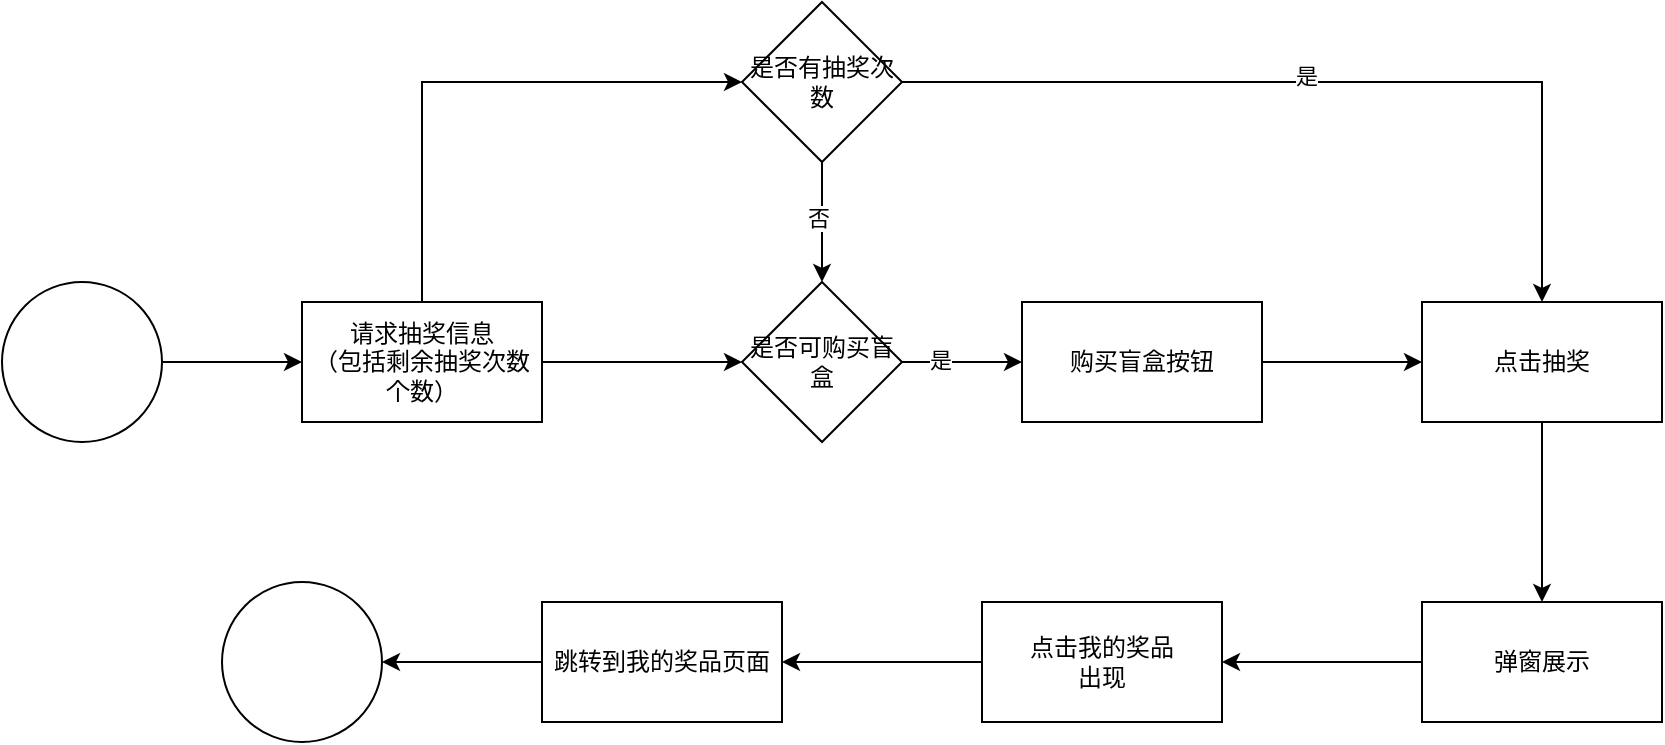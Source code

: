 <mxfile version="22.1.4" type="github">
  <diagram name="第 1 页" id="9A0r7dnNpsONwdFxk_Sk">
    <mxGraphModel dx="954" dy="610" grid="1" gridSize="10" guides="1" tooltips="1" connect="1" arrows="1" fold="1" page="1" pageScale="1" pageWidth="827" pageHeight="1169" math="0" shadow="0">
      <root>
        <mxCell id="0" />
        <mxCell id="1" parent="0" />
        <mxCell id="JUM3mchLXY36UFY5rgvh-5" value="" style="edgeStyle=orthogonalEdgeStyle;rounded=0;orthogonalLoop=1;jettySize=auto;html=1;" edge="1" parent="1" source="JUM3mchLXY36UFY5rgvh-1" target="JUM3mchLXY36UFY5rgvh-4">
          <mxGeometry relative="1" as="geometry" />
        </mxCell>
        <mxCell id="JUM3mchLXY36UFY5rgvh-26" style="edgeStyle=orthogonalEdgeStyle;rounded=0;orthogonalLoop=1;jettySize=auto;html=1;entryX=0;entryY=0.5;entryDx=0;entryDy=0;" edge="1" parent="1" source="JUM3mchLXY36UFY5rgvh-1" target="JUM3mchLXY36UFY5rgvh-20">
          <mxGeometry relative="1" as="geometry">
            <Array as="points">
              <mxPoint x="260" y="110" />
            </Array>
          </mxGeometry>
        </mxCell>
        <mxCell id="JUM3mchLXY36UFY5rgvh-1" value="请求抽奖信息&lt;br&gt;（包括剩余抽奖次数个数）" style="rounded=0;whiteSpace=wrap;html=1;" vertex="1" parent="1">
          <mxGeometry x="200" y="220" width="120" height="60" as="geometry" />
        </mxCell>
        <mxCell id="JUM3mchLXY36UFY5rgvh-7" value="" style="edgeStyle=orthogonalEdgeStyle;rounded=0;orthogonalLoop=1;jettySize=auto;html=1;" edge="1" parent="1" source="JUM3mchLXY36UFY5rgvh-4" target="JUM3mchLXY36UFY5rgvh-6">
          <mxGeometry relative="1" as="geometry" />
        </mxCell>
        <mxCell id="JUM3mchLXY36UFY5rgvh-8" value="是" style="edgeLabel;html=1;align=center;verticalAlign=middle;resizable=0;points=[];" vertex="1" connectable="0" parent="JUM3mchLXY36UFY5rgvh-7">
          <mxGeometry x="-0.367" y="1" relative="1" as="geometry">
            <mxPoint as="offset" />
          </mxGeometry>
        </mxCell>
        <mxCell id="JUM3mchLXY36UFY5rgvh-4" value="是否可购买盲盒" style="rhombus;whiteSpace=wrap;html=1;rounded=0;" vertex="1" parent="1">
          <mxGeometry x="420" y="210" width="80" height="80" as="geometry" />
        </mxCell>
        <mxCell id="JUM3mchLXY36UFY5rgvh-13" value="" style="edgeStyle=orthogonalEdgeStyle;rounded=0;orthogonalLoop=1;jettySize=auto;html=1;" edge="1" parent="1" source="JUM3mchLXY36UFY5rgvh-6" target="JUM3mchLXY36UFY5rgvh-12">
          <mxGeometry relative="1" as="geometry" />
        </mxCell>
        <mxCell id="JUM3mchLXY36UFY5rgvh-6" value="购买盲盒按钮" style="whiteSpace=wrap;html=1;rounded=0;" vertex="1" parent="1">
          <mxGeometry x="560" y="220" width="120" height="60" as="geometry" />
        </mxCell>
        <mxCell id="JUM3mchLXY36UFY5rgvh-15" value="" style="edgeStyle=orthogonalEdgeStyle;rounded=0;orthogonalLoop=1;jettySize=auto;html=1;" edge="1" parent="1" source="JUM3mchLXY36UFY5rgvh-12" target="JUM3mchLXY36UFY5rgvh-14">
          <mxGeometry relative="1" as="geometry" />
        </mxCell>
        <mxCell id="JUM3mchLXY36UFY5rgvh-12" value="点击抽奖" style="whiteSpace=wrap;html=1;rounded=0;" vertex="1" parent="1">
          <mxGeometry x="760" y="220" width="120" height="60" as="geometry" />
        </mxCell>
        <mxCell id="JUM3mchLXY36UFY5rgvh-17" value="" style="edgeStyle=orthogonalEdgeStyle;rounded=0;orthogonalLoop=1;jettySize=auto;html=1;" edge="1" parent="1" source="JUM3mchLXY36UFY5rgvh-14" target="JUM3mchLXY36UFY5rgvh-16">
          <mxGeometry relative="1" as="geometry" />
        </mxCell>
        <mxCell id="JUM3mchLXY36UFY5rgvh-14" value="弹窗展示" style="whiteSpace=wrap;html=1;rounded=0;" vertex="1" parent="1">
          <mxGeometry x="760" y="370" width="120" height="60" as="geometry" />
        </mxCell>
        <mxCell id="JUM3mchLXY36UFY5rgvh-19" value="" style="edgeStyle=orthogonalEdgeStyle;rounded=0;orthogonalLoop=1;jettySize=auto;html=1;" edge="1" parent="1" source="JUM3mchLXY36UFY5rgvh-16" target="JUM3mchLXY36UFY5rgvh-18">
          <mxGeometry relative="1" as="geometry" />
        </mxCell>
        <mxCell id="JUM3mchLXY36UFY5rgvh-16" value="点击我的奖品&lt;br&gt;出现" style="whiteSpace=wrap;html=1;rounded=0;" vertex="1" parent="1">
          <mxGeometry x="540" y="370" width="120" height="60" as="geometry" />
        </mxCell>
        <mxCell id="JUM3mchLXY36UFY5rgvh-34" style="edgeStyle=orthogonalEdgeStyle;rounded=0;orthogonalLoop=1;jettySize=auto;html=1;exitX=0;exitY=0.5;exitDx=0;exitDy=0;" edge="1" parent="1" source="JUM3mchLXY36UFY5rgvh-18" target="JUM3mchLXY36UFY5rgvh-33">
          <mxGeometry relative="1" as="geometry" />
        </mxCell>
        <mxCell id="JUM3mchLXY36UFY5rgvh-18" value="跳转到我的奖品页面" style="whiteSpace=wrap;html=1;rounded=0;" vertex="1" parent="1">
          <mxGeometry x="320" y="370" width="120" height="60" as="geometry" />
        </mxCell>
        <mxCell id="JUM3mchLXY36UFY5rgvh-24" style="edgeStyle=orthogonalEdgeStyle;rounded=0;orthogonalLoop=1;jettySize=auto;html=1;exitX=1;exitY=0.5;exitDx=0;exitDy=0;" edge="1" parent="1" source="JUM3mchLXY36UFY5rgvh-20" target="JUM3mchLXY36UFY5rgvh-12">
          <mxGeometry relative="1" as="geometry" />
        </mxCell>
        <mxCell id="JUM3mchLXY36UFY5rgvh-25" value="是" style="edgeLabel;html=1;align=center;verticalAlign=middle;resizable=0;points=[];" vertex="1" connectable="0" parent="JUM3mchLXY36UFY5rgvh-24">
          <mxGeometry x="-0.06" y="3" relative="1" as="geometry">
            <mxPoint as="offset" />
          </mxGeometry>
        </mxCell>
        <mxCell id="JUM3mchLXY36UFY5rgvh-27" style="edgeStyle=orthogonalEdgeStyle;rounded=0;orthogonalLoop=1;jettySize=auto;html=1;exitX=0.5;exitY=1;exitDx=0;exitDy=0;entryX=0.5;entryY=0;entryDx=0;entryDy=0;" edge="1" parent="1" source="JUM3mchLXY36UFY5rgvh-20" target="JUM3mchLXY36UFY5rgvh-4">
          <mxGeometry relative="1" as="geometry" />
        </mxCell>
        <mxCell id="JUM3mchLXY36UFY5rgvh-28" value="否" style="edgeLabel;html=1;align=center;verticalAlign=middle;resizable=0;points=[];" vertex="1" connectable="0" parent="JUM3mchLXY36UFY5rgvh-27">
          <mxGeometry x="-0.067" y="-2" relative="1" as="geometry">
            <mxPoint as="offset" />
          </mxGeometry>
        </mxCell>
        <mxCell id="JUM3mchLXY36UFY5rgvh-20" value="是否有抽奖次数" style="rhombus;whiteSpace=wrap;html=1;rounded=0;" vertex="1" parent="1">
          <mxGeometry x="420" y="70" width="80" height="80" as="geometry" />
        </mxCell>
        <mxCell id="JUM3mchLXY36UFY5rgvh-31" value="" style="edgeStyle=orthogonalEdgeStyle;rounded=0;orthogonalLoop=1;jettySize=auto;html=1;" edge="1" parent="1" source="JUM3mchLXY36UFY5rgvh-30" target="JUM3mchLXY36UFY5rgvh-1">
          <mxGeometry relative="1" as="geometry" />
        </mxCell>
        <mxCell id="JUM3mchLXY36UFY5rgvh-30" value="" style="ellipse;whiteSpace=wrap;html=1;aspect=fixed;" vertex="1" parent="1">
          <mxGeometry x="50" y="210" width="80" height="80" as="geometry" />
        </mxCell>
        <mxCell id="JUM3mchLXY36UFY5rgvh-33" value="" style="ellipse;whiteSpace=wrap;html=1;aspect=fixed;" vertex="1" parent="1">
          <mxGeometry x="160" y="360" width="80" height="80" as="geometry" />
        </mxCell>
      </root>
    </mxGraphModel>
  </diagram>
</mxfile>
